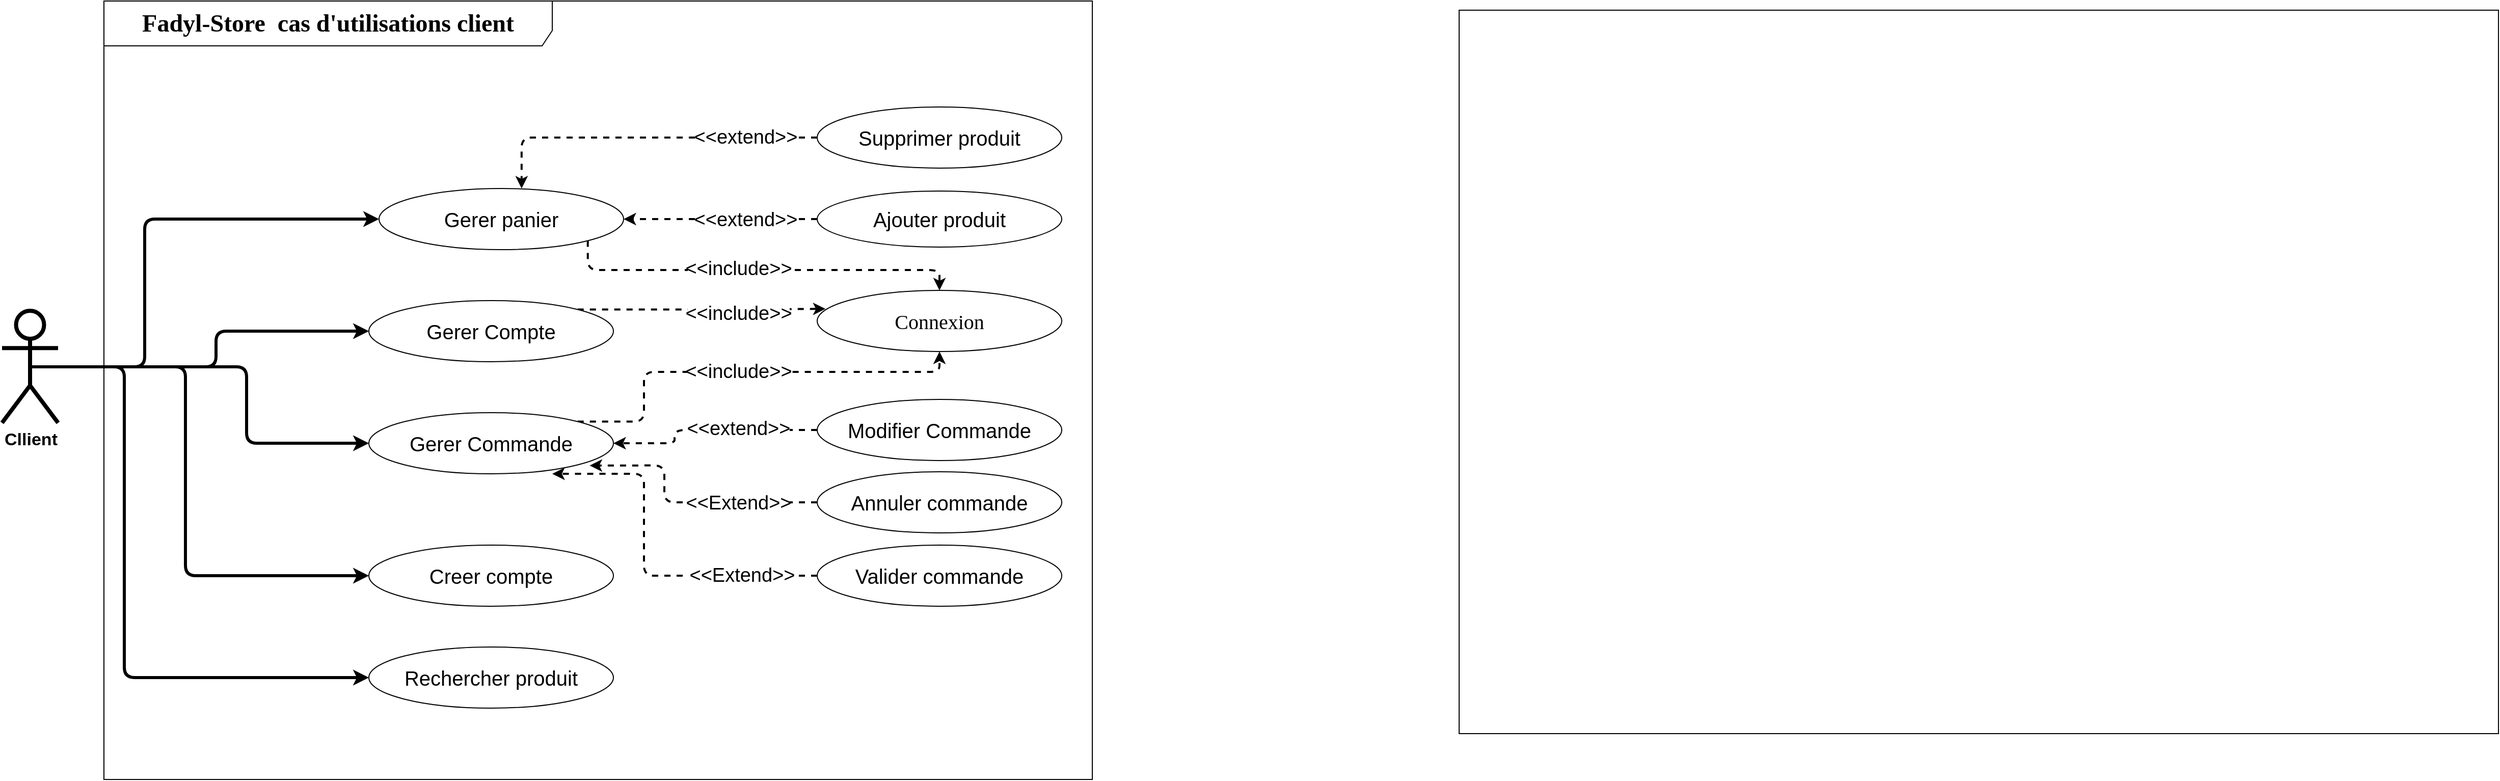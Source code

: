 <mxfile version="21.6.7" type="github">
  <diagram name="Page-1" id="MP3lhUmpOYRh14QqVenC">
    <mxGraphModel dx="1434" dy="1965" grid="1" gridSize="10" guides="1" tooltips="1" connect="1" arrows="1" fold="1" page="1" pageScale="1" pageWidth="827" pageHeight="1169" math="0" shadow="0">
      <root>
        <mxCell id="0" />
        <mxCell id="1" parent="0" />
        <mxCell id="Cj-gU3hh-OPhlNh2P_BH-55" value="" style="rounded=0;whiteSpace=wrap;html=1;movable=1;resizable=1;rotatable=1;deletable=1;editable=1;locked=0;connectable=1;" parent="1" vertex="1">
          <mxGeometry x="1470" y="-175" width="1020" height="710" as="geometry" />
        </mxCell>
        <mxCell id="Cj-gU3hh-OPhlNh2P_BH-46" style="edgeStyle=orthogonalEdgeStyle;rounded=1;orthogonalLoop=1;jettySize=auto;html=1;exitX=0.5;exitY=0.5;exitDx=0;exitDy=0;exitPerimeter=0;entryX=0;entryY=0.5;entryDx=0;entryDy=0;strokeWidth=3;" parent="1" source="Cj-gU3hh-OPhlNh2P_BH-1" target="Cj-gU3hh-OPhlNh2P_BH-8" edge="1">
          <mxGeometry relative="1" as="geometry">
            <Array as="points">
              <mxPoint x="280" y="175" />
              <mxPoint x="280" y="250" />
            </Array>
          </mxGeometry>
        </mxCell>
        <mxCell id="Cj-gU3hh-OPhlNh2P_BH-47" style="edgeStyle=orthogonalEdgeStyle;rounded=1;orthogonalLoop=1;jettySize=auto;html=1;exitX=0.5;exitY=0.5;exitDx=0;exitDy=0;exitPerimeter=0;entryX=0;entryY=0.5;entryDx=0;entryDy=0;strokeWidth=3;" parent="1" source="Cj-gU3hh-OPhlNh2P_BH-1" target="Cj-gU3hh-OPhlNh2P_BH-9" edge="1">
          <mxGeometry relative="1" as="geometry">
            <Array as="points">
              <mxPoint x="220" y="175" />
              <mxPoint x="220" y="380" />
            </Array>
          </mxGeometry>
        </mxCell>
        <mxCell id="Cj-gU3hh-OPhlNh2P_BH-48" style="edgeStyle=orthogonalEdgeStyle;rounded=1;orthogonalLoop=1;jettySize=auto;html=1;exitX=0.5;exitY=0.5;exitDx=0;exitDy=0;exitPerimeter=0;entryX=0;entryY=0.5;entryDx=0;entryDy=0;strokeWidth=3;" parent="1" source="Cj-gU3hh-OPhlNh2P_BH-1" target="Cj-gU3hh-OPhlNh2P_BH-10" edge="1">
          <mxGeometry relative="1" as="geometry">
            <Array as="points">
              <mxPoint x="160" y="175" />
              <mxPoint x="160" y="480" />
            </Array>
          </mxGeometry>
        </mxCell>
        <mxCell id="Cj-gU3hh-OPhlNh2P_BH-49" style="edgeStyle=orthogonalEdgeStyle;orthogonalLoop=1;jettySize=auto;html=1;exitX=0.5;exitY=0.5;exitDx=0;exitDy=0;exitPerimeter=0;entryX=0;entryY=0.5;entryDx=0;entryDy=0;strokeWidth=3;rounded=1;" parent="1" source="Cj-gU3hh-OPhlNh2P_BH-1" target="Cj-gU3hh-OPhlNh2P_BH-4" edge="1">
          <mxGeometry relative="1" as="geometry">
            <Array as="points">
              <mxPoint x="180" y="175" />
              <mxPoint x="180" y="30" />
            </Array>
          </mxGeometry>
        </mxCell>
        <mxCell id="Cj-gU3hh-OPhlNh2P_BH-50" style="edgeStyle=orthogonalEdgeStyle;rounded=1;orthogonalLoop=1;jettySize=auto;html=1;exitX=0.5;exitY=0.5;exitDx=0;exitDy=0;exitPerimeter=0;entryX=0;entryY=0.5;entryDx=0;entryDy=0;strokeWidth=3;" parent="1" source="Cj-gU3hh-OPhlNh2P_BH-1" target="Cj-gU3hh-OPhlNh2P_BH-7" edge="1">
          <mxGeometry relative="1" as="geometry">
            <Array as="points">
              <mxPoint x="250" y="175" />
              <mxPoint x="250" y="140" />
            </Array>
          </mxGeometry>
        </mxCell>
        <mxCell id="Cj-gU3hh-OPhlNh2P_BH-1" value="&lt;b&gt;&lt;font style=&quot;font-size: 17px;&quot;&gt;Cllient&lt;/font&gt;&lt;/b&gt;" style="shape=umlActor;verticalLabelPosition=bottom;verticalAlign=top;html=1;strokeWidth=4;" parent="1" vertex="1">
          <mxGeometry x="40" y="120" width="55" height="110" as="geometry" />
        </mxCell>
        <mxCell id="Cj-gU3hh-OPhlNh2P_BH-79" style="edgeStyle=orthogonalEdgeStyle;rounded=1;orthogonalLoop=1;jettySize=auto;html=1;exitX=1;exitY=1;exitDx=0;exitDy=0;entryX=0.5;entryY=0;entryDx=0;entryDy=0;dashed=1;strokeWidth=2;" parent="1" source="Cj-gU3hh-OPhlNh2P_BH-4" target="Cj-gU3hh-OPhlNh2P_BH-51" edge="1">
          <mxGeometry relative="1" as="geometry">
            <Array as="points">
              <mxPoint x="615" y="80" />
              <mxPoint x="960" y="80" />
            </Array>
          </mxGeometry>
        </mxCell>
        <mxCell id="Cj-gU3hh-OPhlNh2P_BH-4" value="&lt;font style=&quot;font-size: 20px;&quot;&gt;Gerer panier&lt;/font&gt;" style="ellipse;whiteSpace=wrap;html=1;fillStyle=solid;" parent="1" vertex="1">
          <mxGeometry x="410" width="240" height="60" as="geometry" />
        </mxCell>
        <mxCell id="Cj-gU3hh-OPhlNh2P_BH-61" style="edgeStyle=orthogonalEdgeStyle;rounded=1;orthogonalLoop=1;jettySize=auto;html=1;exitX=1;exitY=0;exitDx=0;exitDy=0;entryX=0.034;entryY=0.302;entryDx=0;entryDy=0;entryPerimeter=0;dashed=1;strokeWidth=2;" parent="1" source="Cj-gU3hh-OPhlNh2P_BH-7" target="Cj-gU3hh-OPhlNh2P_BH-51" edge="1">
          <mxGeometry relative="1" as="geometry" />
        </mxCell>
        <mxCell id="Cj-gU3hh-OPhlNh2P_BH-7" value="&lt;font style=&quot;font-size: 20px;&quot;&gt;Gerer Compte&lt;/font&gt;" style="ellipse;whiteSpace=wrap;html=1;" parent="1" vertex="1">
          <mxGeometry x="400" y="110" width="240" height="60" as="geometry" />
        </mxCell>
        <mxCell id="Cj-gU3hh-OPhlNh2P_BH-77" style="edgeStyle=orthogonalEdgeStyle;rounded=1;orthogonalLoop=1;jettySize=auto;html=1;exitX=1;exitY=0;exitDx=0;exitDy=0;entryX=0.5;entryY=1;entryDx=0;entryDy=0;dashed=1;strokeWidth=2;" parent="1" source="Cj-gU3hh-OPhlNh2P_BH-8" target="Cj-gU3hh-OPhlNh2P_BH-51" edge="1">
          <mxGeometry relative="1" as="geometry">
            <Array as="points">
              <mxPoint x="670" y="229" />
              <mxPoint x="670" y="180" />
              <mxPoint x="960" y="180" />
            </Array>
          </mxGeometry>
        </mxCell>
        <mxCell id="Cj-gU3hh-OPhlNh2P_BH-8" value="&lt;font style=&quot;font-size: 20px;&quot;&gt;Gerer Commande&lt;/font&gt;" style="ellipse;whiteSpace=wrap;html=1;" parent="1" vertex="1">
          <mxGeometry x="400" y="220" width="240" height="60" as="geometry" />
        </mxCell>
        <mxCell id="Cj-gU3hh-OPhlNh2P_BH-9" value="&lt;font style=&quot;font-size: 20px;&quot;&gt;Creer compte&lt;/font&gt;" style="ellipse;whiteSpace=wrap;html=1;" parent="1" vertex="1">
          <mxGeometry x="400" y="350" width="240" height="60" as="geometry" />
        </mxCell>
        <mxCell id="Cj-gU3hh-OPhlNh2P_BH-10" value="&lt;font style=&quot;font-size: 20px;&quot;&gt;Rechercher produit&lt;/font&gt;" style="ellipse;whiteSpace=wrap;html=1;" parent="1" vertex="1">
          <mxGeometry x="400" y="450" width="240" height="60" as="geometry" />
        </mxCell>
        <mxCell id="Cj-gU3hh-OPhlNh2P_BH-58" style="edgeStyle=orthogonalEdgeStyle;rounded=0;orthogonalLoop=1;jettySize=auto;html=1;exitX=0;exitY=0.5;exitDx=0;exitDy=0;entryX=1;entryY=0.5;entryDx=0;entryDy=0;dashed=1;strokeWidth=2;" parent="1" source="Cj-gU3hh-OPhlNh2P_BH-21" target="Cj-gU3hh-OPhlNh2P_BH-4" edge="1">
          <mxGeometry relative="1" as="geometry" />
        </mxCell>
        <mxCell id="Cj-gU3hh-OPhlNh2P_BH-21" value="&lt;font style=&quot;font-size: 20px;&quot;&gt;Ajouter produit&lt;/font&gt;" style="ellipse;whiteSpace=wrap;html=1;flipV=1;flipH=1;" parent="1" vertex="1">
          <mxGeometry x="840" y="2.5" width="240" height="55" as="geometry" />
        </mxCell>
        <mxCell id="Cj-gU3hh-OPhlNh2P_BH-82" style="edgeStyle=orthogonalEdgeStyle;rounded=1;orthogonalLoop=1;jettySize=auto;html=1;entryX=0.583;entryY=0;entryDx=0;entryDy=0;entryPerimeter=0;dashed=1;strokeWidth=2;" parent="1" source="Cj-gU3hh-OPhlNh2P_BH-22" target="Cj-gU3hh-OPhlNh2P_BH-4" edge="1">
          <mxGeometry relative="1" as="geometry" />
        </mxCell>
        <mxCell id="Cj-gU3hh-OPhlNh2P_BH-22" value="&lt;font style=&quot;font-size: 20px;&quot;&gt;Supprimer produit&lt;/font&gt;" style="ellipse;whiteSpace=wrap;html=1;flipV=1;flipH=1;" parent="1" vertex="1">
          <mxGeometry x="840" y="-80" width="240" height="60" as="geometry" />
        </mxCell>
        <mxCell id="Cj-gU3hh-OPhlNh2P_BH-37" style="edgeStyle=orthogonalEdgeStyle;rounded=1;orthogonalLoop=1;jettySize=auto;html=1;exitX=0;exitY=0.5;exitDx=0;exitDy=0;entryX=1;entryY=0.5;entryDx=0;entryDy=0;dashed=1;strokeWidth=2;" parent="1" source="Cj-gU3hh-OPhlNh2P_BH-28" target="Cj-gU3hh-OPhlNh2P_BH-8" edge="1">
          <mxGeometry relative="1" as="geometry">
            <Array as="points">
              <mxPoint x="700" y="237" />
              <mxPoint x="700" y="250" />
            </Array>
          </mxGeometry>
        </mxCell>
        <mxCell id="Cj-gU3hh-OPhlNh2P_BH-28" value="&lt;font style=&quot;font-size: 20px;&quot;&gt;Modifier Commande&lt;/font&gt;" style="ellipse;whiteSpace=wrap;html=1;flipV=1;flipH=1;" parent="1" vertex="1">
          <mxGeometry x="840" y="207" width="240" height="60" as="geometry" />
        </mxCell>
        <mxCell id="Cj-gU3hh-OPhlNh2P_BH-38" style="edgeStyle=orthogonalEdgeStyle;rounded=1;orthogonalLoop=1;jettySize=auto;html=1;exitX=0;exitY=0.5;exitDx=0;exitDy=0;entryX=0.903;entryY=0.864;entryDx=0;entryDy=0;entryPerimeter=0;dashed=1;strokeWidth=2;" parent="1" source="Cj-gU3hh-OPhlNh2P_BH-29" target="Cj-gU3hh-OPhlNh2P_BH-8" edge="1">
          <mxGeometry relative="1" as="geometry">
            <Array as="points">
              <mxPoint x="690" y="308" />
              <mxPoint x="690" y="272" />
            </Array>
          </mxGeometry>
        </mxCell>
        <mxCell id="Cj-gU3hh-OPhlNh2P_BH-29" value="&lt;font style=&quot;font-size: 20px;&quot;&gt;Annuler commande&lt;/font&gt;" style="ellipse;whiteSpace=wrap;html=1;flipV=1;flipH=1;" parent="1" vertex="1">
          <mxGeometry x="840" y="278" width="240" height="60" as="geometry" />
        </mxCell>
        <mxCell id="Cj-gU3hh-OPhlNh2P_BH-39" style="edgeStyle=orthogonalEdgeStyle;rounded=1;orthogonalLoop=1;jettySize=auto;html=1;exitX=0;exitY=0.5;exitDx=0;exitDy=0;entryX=0.75;entryY=1;entryDx=0;entryDy=0;entryPerimeter=0;dashed=1;strokeWidth=2;" parent="1" source="Cj-gU3hh-OPhlNh2P_BH-30" target="Cj-gU3hh-OPhlNh2P_BH-8" edge="1">
          <mxGeometry relative="1" as="geometry">
            <Array as="points">
              <mxPoint x="670" y="380" />
              <mxPoint x="670" y="280" />
            </Array>
          </mxGeometry>
        </mxCell>
        <mxCell id="Cj-gU3hh-OPhlNh2P_BH-30" value="&lt;font style=&quot;font-size: 20px;&quot;&gt;Valider commande&lt;/font&gt;" style="ellipse;whiteSpace=wrap;html=1;flipV=1;flipH=1;" parent="1" vertex="1">
          <mxGeometry x="840" y="350" width="240" height="60" as="geometry" />
        </mxCell>
        <mxCell id="Cj-gU3hh-OPhlNh2P_BH-51" value="&lt;font face=&quot;Times New Roman&quot; style=&quot;font-size: 20px;&quot;&gt;Connexion&lt;/font&gt;" style="ellipse;whiteSpace=wrap;html=1;" parent="1" vertex="1">
          <mxGeometry x="840" y="100" width="240" height="60" as="geometry" />
        </mxCell>
        <mxCell id="Cj-gU3hh-OPhlNh2P_BH-65" value="&lt;font style=&quot;font-size: 19px;&quot;&gt;&amp;lt;&amp;lt;Extend&amp;gt;&amp;gt;&lt;/font&gt;" style="text;html=1;strokeColor=none;fillColor=default;align=center;verticalAlign=middle;whiteSpace=wrap;rounded=0;" parent="1" vertex="1">
          <mxGeometry x="713" y="365" width="107" height="30" as="geometry" />
        </mxCell>
        <mxCell id="Cj-gU3hh-OPhlNh2P_BH-75" value="&lt;font style=&quot;font-size: 19px;&quot;&gt;&amp;lt;&amp;lt;Extend&amp;gt;&amp;gt;&lt;/font&gt;" style="text;html=1;strokeColor=none;fillColor=default;align=center;verticalAlign=middle;whiteSpace=wrap;rounded=0;" parent="1" vertex="1">
          <mxGeometry x="713" y="294" width="100" height="30" as="geometry" />
        </mxCell>
        <mxCell id="Cj-gU3hh-OPhlNh2P_BH-76" value="&lt;font style=&quot;font-size: 19px;&quot;&gt;&amp;lt;&amp;lt;extend&amp;gt;&amp;gt;&lt;/font&gt;" style="text;html=1;strokeColor=none;fillColor=default;align=center;verticalAlign=middle;whiteSpace=wrap;rounded=0;" parent="1" vertex="1">
          <mxGeometry x="713" y="221" width="100" height="30" as="geometry" />
        </mxCell>
        <mxCell id="Cj-gU3hh-OPhlNh2P_BH-78" value="&lt;font style=&quot;font-size: 19px;&quot;&gt;&amp;lt;&amp;lt;include&amp;gt;&amp;gt;&lt;/font&gt;" style="text;html=1;strokeColor=none;fillColor=default;align=center;verticalAlign=middle;whiteSpace=wrap;rounded=0;" parent="1" vertex="1">
          <mxGeometry x="713" y="165" width="100" height="30" as="geometry" />
        </mxCell>
        <mxCell id="Cj-gU3hh-OPhlNh2P_BH-80" value="&lt;font style=&quot;font-size: 19px;&quot;&gt;&amp;lt;&amp;lt;include&amp;gt;&amp;gt;&lt;/font&gt;" style="text;html=1;strokeColor=none;fillColor=default;align=center;verticalAlign=middle;whiteSpace=wrap;rounded=0;" parent="1" vertex="1">
          <mxGeometry x="713" y="108" width="100" height="30" as="geometry" />
        </mxCell>
        <mxCell id="Cj-gU3hh-OPhlNh2P_BH-81" value="&lt;font style=&quot;font-size: 19px;&quot;&gt;&amp;lt;&amp;lt;include&amp;gt;&amp;gt;&lt;/font&gt;" style="text;html=1;strokeColor=none;fillColor=default;align=center;verticalAlign=middle;whiteSpace=wrap;rounded=0;" parent="1" vertex="1">
          <mxGeometry x="713" y="64" width="100" height="30" as="geometry" />
        </mxCell>
        <mxCell id="Cj-gU3hh-OPhlNh2P_BH-83" value="&lt;font style=&quot;font-size: 19px;&quot;&gt;&amp;lt;&amp;lt;extend&amp;gt;&amp;gt;&lt;/font&gt;" style="text;html=1;strokeColor=none;fillColor=default;align=center;verticalAlign=middle;whiteSpace=wrap;rounded=0;" parent="1" vertex="1">
          <mxGeometry x="720" y="-65" width="100" height="30" as="geometry" />
        </mxCell>
        <mxCell id="Cj-gU3hh-OPhlNh2P_BH-84" value="&lt;font style=&quot;font-size: 19px;&quot;&gt;&amp;lt;&amp;lt;extend&amp;gt;&amp;gt;&lt;/font&gt;" style="text;html=1;strokeColor=none;fillColor=default;align=center;verticalAlign=middle;whiteSpace=wrap;rounded=0;" parent="1" vertex="1">
          <mxGeometry x="720" y="16" width="100" height="30" as="geometry" />
        </mxCell>
        <mxCell id="yTbpCCuxqW_o6gBiZuwL-2" value="&lt;b style=&quot;border-color: var(--border-color); font-family: &amp;quot;Times New Roman&amp;quot;; font-size: 24px;&quot;&gt;Fadyl-Store&amp;nbsp; cas d&#39;utilisations client&lt;/b&gt;" style="shape=umlFrame;whiteSpace=wrap;html=1;pointerEvents=0;width=440;height=44;" vertex="1" parent="1">
          <mxGeometry x="140" y="-184" width="970" height="764" as="geometry" />
        </mxCell>
      </root>
    </mxGraphModel>
  </diagram>
</mxfile>
